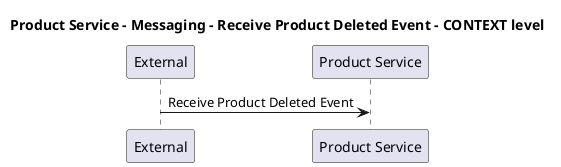 @startuml

title Product Service - Messaging - Receive Product Deleted Event - CONTEXT level

participant "External" as C4InterFlow.SoftwareSystems.ExternalSystem
participant "Product Service" as ECommercePlatform.SoftwareSystems.ProductService

C4InterFlow.SoftwareSystems.ExternalSystem -> ECommercePlatform.SoftwareSystems.ProductService : Receive Product Deleted Event


@enduml
